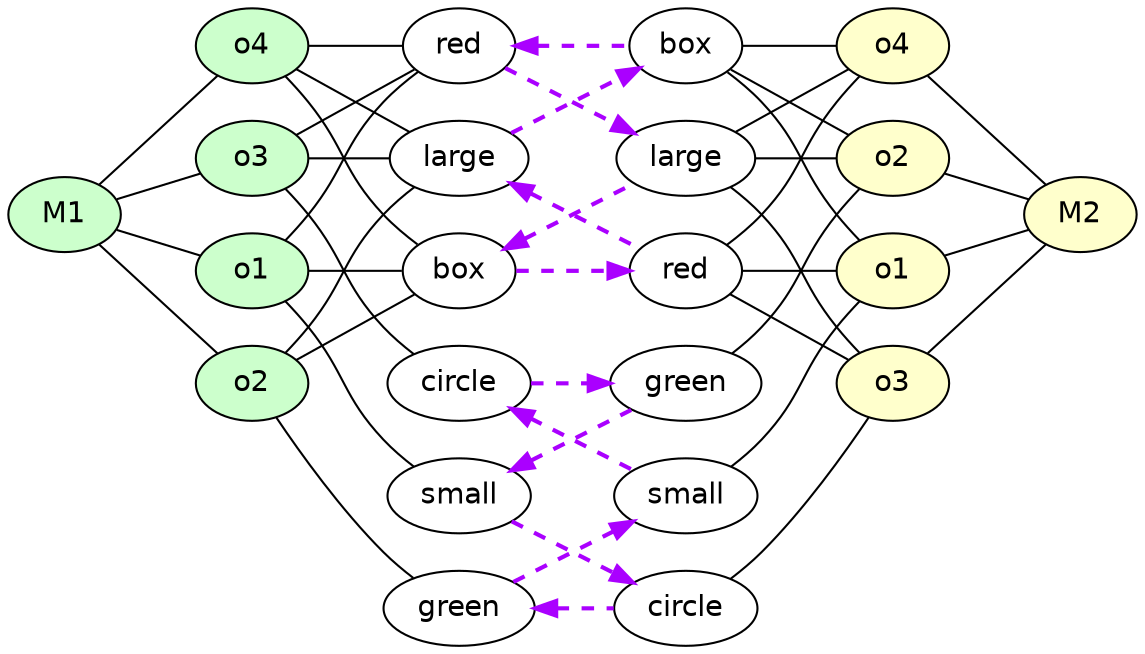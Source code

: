 strict digraph G {
	graph [bb="0,0,531.19,306",
		rankdir=LR
	];
	node [label="\N"];
	M1	 [fillcolor="#CCFFCC",
		fontname=Helvetica,
		height=0.5,
		pos="27,207",
		shape=oval,
		style=filled,
		width=0.75];
	o1_1	 [fillcolor="#CCFFCC",
		fontname=Helvetica,
		height=0.5,
		label=o1,
		pos="117,180",
		shape=oval,
		style=filled,
		width=0.75];
	M1 -> o1_1	 [constraint=true,
		dir=none,
		penwidth=1,
		pos="52.07,199.48 64.657,195.7 79.851,191.14 92.375,187.39"];
	o2_1	 [fillcolor="#CCFFCC",
		fontname=Helvetica,
		height=0.5,
		label=o2,
		pos="117,234",
		shape=oval,
		style=filled,
		width=0.75];
	M1 -> o2_1	 [constraint=true,
		dir=none,
		penwidth=1,
		pos="52.07,214.52 64.657,218.3 79.851,222.86 92.375,226.61"];
	o3_1	 [fillcolor="#CCFFCC",
		fontname=Helvetica,
		height=0.5,
		label=o3,
		pos="117,126",
		shape=oval,
		style=filled,
		width=0.75];
	M1 -> o3_1	 [constraint=true,
		dir=none,
		penwidth=1,
		pos="43.09,192.52 59.371,177.87 84.406,155.33 100.75,140.63"];
	o4_1	 [fillcolor="#CCFFCC",
		fontname=Helvetica,
		height=0.5,
		label=o4,
		pos="117,288",
		shape=oval,
		style=filled,
		width=0.75];
	M1 -> o4_1	 [constraint=true,
		dir=none,
		penwidth=1,
		pos="43.09,221.48 59.371,236.13 84.406,258.67 100.75,273.37"];
	M2	 [fillcolor="#FFFFCC",
		fontname=Helvetica,
		height=0.5,
		pos="504.19,207",
		shape=oval,
		style=filled,
		width=0.75];
	red_1	 [fontname=Helvetica,
		height=0.5,
		label=red,
		pos="213.8,180",
		shape=oval,
		width=0.75];
	o1_1 -> red_1	 [constraint=true,
		dir=none,
		pos="144.22,180 157.53,180 173.5,180 186.78,180"];
	box_1	 [fontname=Helvetica,
		height=0.5,
		label=box,
		pos="213.8,288",
		shape=oval,
		width=0.75];
	o1_1 -> box_1	 [constraint=true,
		dir=none,
		pos="132.97,194.92 136.74,198.72 140.64,202.9 144,207 162.29,229.31 160.5,239.75 180,261 184.47,265.87 189.86,270.58 195.01,274.67"];
	small_1	 [fontname=Helvetica,
		height=0.5,
		label=small,
		pos="213.8,72",
		shape=oval,
		width=0.88464];
	o1_1 -> small_1	 [constraint=true,
		dir=none,
		pos="132.97,165.08 136.74,161.28 140.64,157.1 144,153 162.29,130.69 160.5,120.25 180,99 184.16,94.462 189.13,90.061 193.95,86.175"];
	box_2	 [fontname=Helvetica,
		height=0.5,
		label=box,
		pos="317.39,180",
		shape=oval,
		width=0.75];
	red_1 -> box_2	 [color="#AA00FF",
		constraint=true,
		dir=back,
		penwidth=2,
		pos="s,241.02,180 251.07,180 264.06,180 278.36,180 290.35,180",
		style=dashed];
	large_2	 [fontname=Helvetica,
		height=0.5,
		label=large,
		pos="317.39,234",
		shape=oval,
		width=0.86659];
	red_1 -> large_2	 [color="#AA00FF",
		constraint=true,
		penwidth=2,
		pos="e,294.15,221.89 235.26,191.19 249.63,198.68 268.8,208.67 285.01,217.12",
		style=dashed];
	o1_2	 [fillcolor="#FFFFCC",
		fontname=Helvetica,
		height=0.5,
		label=o1,
		pos="414.19,180",
		shape=oval,
		style=filled,
		width=0.75];
	o1_2 -> M2	 [constraint=true,
		dir=none,
		penwidth=1,
		pos="439.26,187.52 451.84,191.3 467.04,195.86 479.56,199.61"];
	red_2	 [fontname=Helvetica,
		height=0.5,
		label=red,
		pos="317.39,288",
		shape=oval,
		width=0.75];
	red_2 -> o1_2	 [constraint=true,
		dir=none,
		pos="336.18,274.67 341.33,270.58 346.72,265.87 351.19,261 370.69,239.75 368.9,229.31 387.19,207 390.55,202.9 394.45,198.72 398.22,194.92"];
	o3_2	 [fillcolor="#FFFFCC",
		fontname=Helvetica,
		height=0.5,
		label=o3,
		pos="414.19,234",
		shape=oval,
		style=filled,
		width=0.75];
	red_2 -> o3_2	 [constraint=true,
		dir=none,
		pos="338.39,276.28 354.63,267.23 377,254.75 393.23,245.69"];
	o4_2	 [fillcolor="#FFFFCC",
		fontname=Helvetica,
		height=0.5,
		label=o4,
		pos="414.19,288",
		shape=oval,
		style=filled,
		width=0.75];
	red_2 -> o4_2	 [constraint=true,
		dir=none,
		pos="344.61,288 357.92,288 373.89,288 387.17,288"];
	box_1 -> red_2	 [color="#AA00FF",
		constraint=true,
		penwidth=2,
		pos="e,290.35,288 241.02,288 253.03,288 267.34,288 280.31,288",
		style=dashed];
	box_1 -> large_2	 [color="#AA00FF",
		constraint=true,
		dir=back,
		penwidth=2,
		pos="s,235.26,276.81 244.22,272.14 260.17,263.83 279.41,253.8 294.15,246.11",
		style=dashed];
	box_2 -> o1_2	 [constraint=true,
		dir=none,
		pos="344.61,180 357.92,180 373.89,180 387.17,180"];
	o2_2	 [fillcolor="#FFFFCC",
		fontname=Helvetica,
		height=0.5,
		label=o2,
		pos="414.19,126",
		shape=oval,
		style=filled,
		width=0.75];
	box_2 -> o2_2	 [constraint=true,
		dir=none,
		pos="338.39,168.28 354.63,159.23 377,146.75 393.23,137.69"];
	box_2 -> o4_2	 [constraint=true,
		dir=none,
		pos="336.18,193.33 341.33,197.42 346.72,202.13 351.19,207 370.69,228.25 368.9,238.69 387.19,261 390.55,265.1 394.45,269.28 398.22,273.08"];
	green_2	 [fontname=Helvetica,
		height=0.5,
		label=green,
		pos="317.39,18",
		shape=oval,
		width=0.93881];
	small_1 -> green_2	 [color="#AA00FF",
		constraint=true,
		dir=back,
		penwidth=2,
		pos="s,237.3,59.747 246.3,55.057 261.37,47.203 278.97,38.026 292.9,30.768",
		style=dashed];
	circle_2	 [fontname=Helvetica,
		height=0.5,
		label=circle,
		pos="317.39,126",
		shape=oval,
		width=0.88464];
	small_1 -> circle_2	 [color="#AA00FF",
		constraint=true,
		penwidth=2,
		pos="e,293.98,113.8 237.3,84.253 251.34,91.572 269.38,100.98 284.79,109",
		style=dashed];
	small_2	 [fontname=Helvetica,
		height=0.5,
		label=small,
		pos="317.39,72",
		shape=oval,
		width=0.88464];
	small_2 -> o1_2	 [constraint=true,
		dir=none,
		pos="337.24,86.175 342.06,90.061 347.02,94.462 351.19,99 370.69,120.25 368.9,130.69 387.19,153 390.55,157.1 394.45,161.28 398.22,165.08"];
	o2_1 -> box_1	 [constraint=true,
		dir=none,
		pos="138,245.72 154.24,254.77 176.61,267.25 192.83,276.31"];
	green_1	 [fontname=Helvetica,
		height=0.5,
		label=green,
		pos="213.8,126",
		shape=oval,
		width=0.93881];
	o2_1 -> green_1	 [constraint=true,
		dir=none,
		pos="132.97,219.08 136.74,215.28 140.64,211.1 144,207 162.29,184.69 160.5,174.25 180,153 184.06,148.57 188.89,144.28 193.6,140.46"];
	large_1	 [fontname=Helvetica,
		height=0.5,
		label=large,
		pos="213.8,234",
		shape=oval,
		width=0.86659];
	o2_1 -> large_1	 [constraint=true,
		dir=none,
		pos="144.22,234 156.08,234 170.04,234 182.34,234"];
	green_1 -> small_2	 [color="#AA00FF",
		constraint=true,
		penwidth=2,
		pos="e,293.97,84.21 238.09,113.34 252.05,106.06 269.78,96.82 284.92,88.923",
		style=dashed];
	green_1 -> circle_2	 [color="#AA00FF",
		constraint=true,
		dir=back,
		penwidth=2,
		pos="s,247.72,126 257.96,126 267.21,126 276.8,126 285.5,126",
		style=dashed];
	o2_2 -> M2	 [constraint=true,
		dir=none,
		penwidth=1,
		pos="430.28,140.48 446.56,155.13 471.59,177.67 487.93,192.37"];
	green_2 -> o2_2	 [constraint=true,
		dir=none,
		pos="337.36,32.675 342.08,36.484 346.97,40.724 351.19,45 371.46,65.54 391.31,92.521 403.14,109.57"];
	large_1 -> red_2	 [color="#AA00FF",
		constraint=true,
		dir=back,
		penwidth=2,
		pos="s,237.05,246.12 246.2,250.89 262.42,259.35 281.62,269.35 295.99,276.84",
		style=dashed];
	large_1 -> box_2	 [color="#AA00FF",
		constraint=true,
		penwidth=2,
		pos="e,295.99,191.16 237.05,221.88 251.81,214.19 271.07,204.15 287.03,195.83",
		style=dashed];
	large_2 -> o2_2	 [constraint=true,
		dir=none,
		pos="337.24,219.83 342.06,215.94 347.02,211.54 351.19,207 370.69,185.75 368.9,175.31 387.19,153 390.55,148.9 394.45,144.72 398.22,140.92"];
	large_2 -> o3_2	 [constraint=true,
		dir=none,
		pos="348.82,234 361.18,234 375.24,234 387.14,234"];
	large_2 -> o4_2	 [constraint=true,
		dir=none,
		pos="339.84,246.52 355.93,255.5 377.44,267.5 393.18,276.28"];
	o3_1 -> red_1	 [constraint=true,
		dir=none,
		pos="138,137.72 154.24,146.77 176.61,159.25 192.83,168.31"];
	o3_1 -> large_1	 [constraint=true,
		dir=none,
		pos="132.97,140.92 136.74,144.72 140.64,148.9 144,153 162.29,175.31 160.5,185.75 180,207 184.16,211.54 189.13,215.94 193.95,219.83"];
	circle_1	 [fontname=Helvetica,
		height=0.5,
		label=circle,
		pos="213.8,18",
		shape=oval,
		width=0.88464];
	o3_1 -> circle_1	 [constraint=true,
		dir=none,
		pos="128.04,109.57 139.88,92.521 159.73,65.54 180,45 184.33,40.617 189.35,36.272 194.18,32.39"];
	o3_2 -> M2	 [constraint=true,
		dir=none,
		penwidth=1,
		pos="439.26,226.48 451.84,222.7 467.04,218.14 479.56,214.39"];
	circle_1 -> small_2	 [color="#AA00FF",
		constraint=true,
		dir=back,
		penwidth=2,
		pos="s,237.3,30.253 246.5,35.049 261.92,43.084 279.95,52.486 293.98,59.795",
		style=dashed];
	circle_1 -> green_2	 [color="#AA00FF",
		constraint=true,
		penwidth=2,
		pos="e,283.23,18 245.72,18 254.36,18 263.87,18 273.06,18",
		style=dashed];
	circle_2 -> o3_2	 [constraint=true,
		dir=none,
		pos="337.24,140.17 342.06,144.06 347.02,148.46 351.19,153 370.69,174.25 368.9,184.69 387.19,207 390.55,211.1 394.45,215.28 398.22,219.08"];
	o4_1 -> red_1	 [constraint=true,
		dir=none,
		pos="132.97,273.08 136.74,269.28 140.64,265.1 144,261 162.29,238.69 160.5,228.25 180,207 184.47,202.13 189.86,197.42 195.01,193.33"];
	o4_1 -> box_1	 [constraint=true,
		dir=none,
		pos="144.22,288 157.53,288 173.5,288 186.78,288"];
	o4_1 -> large_1	 [constraint=true,
		dir=none,
		pos="138,276.28 153.68,267.54 175.08,255.6 191.15,246.64"];
	o4_2 -> M2	 [constraint=true,
		dir=none,
		penwidth=1,
		pos="430.28,273.52 446.56,258.87 471.59,236.33 487.93,221.63"];
}
